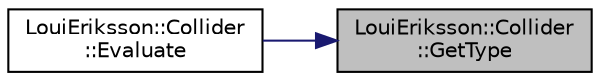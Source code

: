 digraph "LouiEriksson::Collider::GetType"
{
 // LATEX_PDF_SIZE
  edge [fontname="Helvetica",fontsize="10",labelfontname="Helvetica",labelfontsize="10"];
  node [fontname="Helvetica",fontsize="10",shape=record];
  rankdir="RL";
  Node1 [label="LouiEriksson::Collider\l::GetType",height=0.2,width=0.4,color="black", fillcolor="grey75", style="filled", fontcolor="black",tooltip="Get the Collider's Type."];
  Node1 -> Node2 [dir="back",color="midnightblue",fontsize="10",style="solid",fontname="Helvetica"];
  Node2 [label="LouiEriksson::Collider\l::Evaluate",height=0.2,width=0.4,color="black", fillcolor="white", style="filled",URL="$class_loui_eriksson_1_1_collider.html#afa9dc85714b71900e022350a63c81bec",tooltip="Check if the Collider overlaps another."];
}
